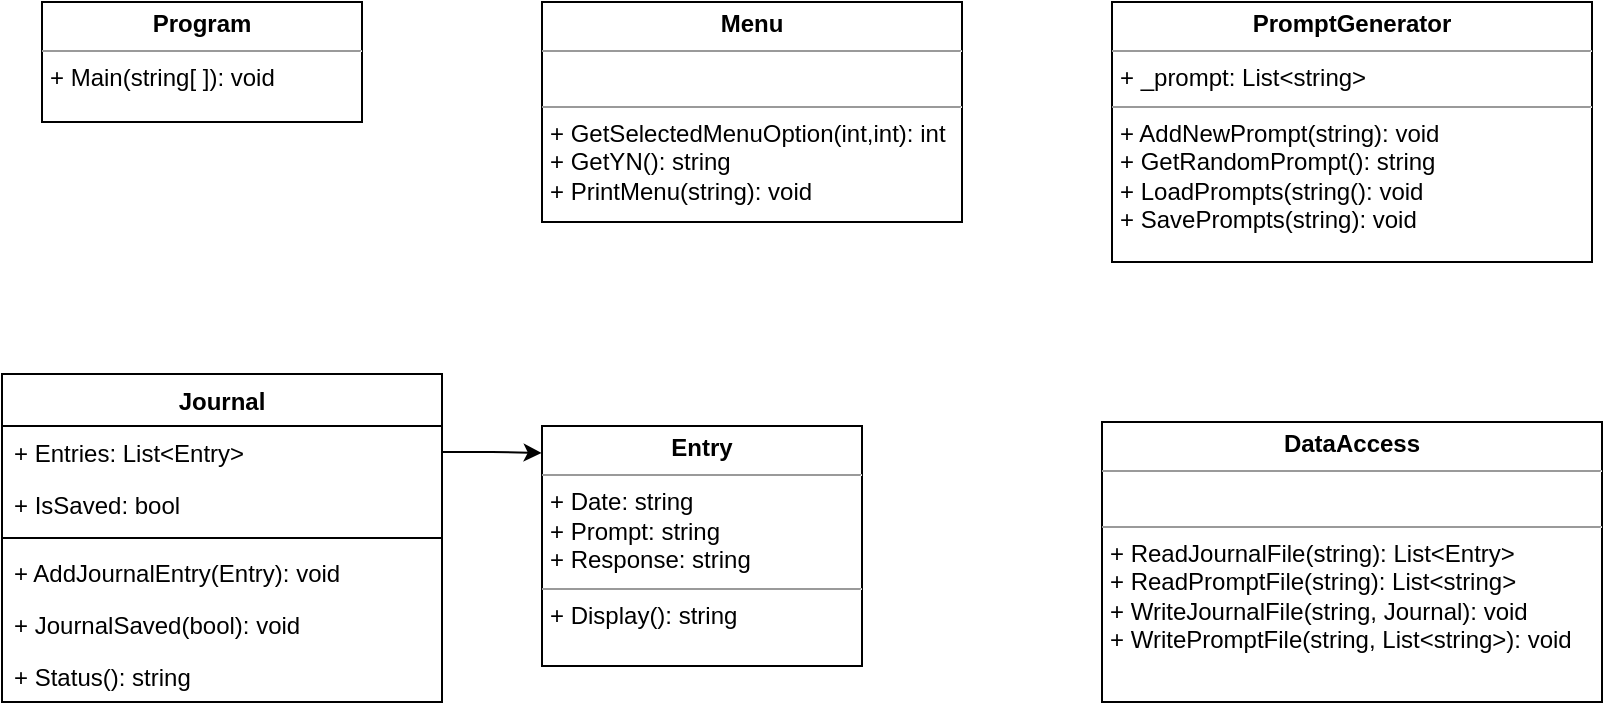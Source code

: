 <mxfile version="19.0.3" type="device"><diagram id="C5RBs43oDa-KdzZeNtuy" name="Page-1"><mxGraphModel dx="1291" dy="773" grid="1" gridSize="10" guides="1" tooltips="1" connect="1" arrows="1" fold="1" page="1" pageScale="1" pageWidth="827" pageHeight="1169" math="0" shadow="0"><root><mxCell id="WIyWlLk6GJQsqaUBKTNV-0"/><mxCell id="WIyWlLk6GJQsqaUBKTNV-1" parent="WIyWlLk6GJQsqaUBKTNV-0"/><mxCell id="LCdAQ6O_-ofpUmOxNfDg-0" value="Journal" style="swimlane;fontStyle=1;align=center;verticalAlign=top;childLayout=stackLayout;horizontal=1;startSize=26;horizontalStack=0;resizeParent=1;resizeParentMax=0;resizeLast=0;collapsible=1;marginBottom=0;" vertex="1" parent="WIyWlLk6GJQsqaUBKTNV-1"><mxGeometry x="100" y="286" width="220" height="164" as="geometry"><mxRectangle x="120" y="320" width="80" height="26" as="alternateBounds"/></mxGeometry></mxCell><mxCell id="LCdAQ6O_-ofpUmOxNfDg-1" value="+ Entries: List&lt;Entry&gt;&#10;" style="text;strokeColor=none;fillColor=none;align=left;verticalAlign=top;spacingLeft=4;spacingRight=4;overflow=hidden;rotatable=0;points=[[0,0.5],[1,0.5]];portConstraint=eastwest;" vertex="1" parent="LCdAQ6O_-ofpUmOxNfDg-0"><mxGeometry y="26" width="220" height="26" as="geometry"/></mxCell><mxCell id="LCdAQ6O_-ofpUmOxNfDg-5" value="+ IsSaved: bool&#10;" style="text;strokeColor=none;fillColor=none;align=left;verticalAlign=top;spacingLeft=4;spacingRight=4;overflow=hidden;rotatable=0;points=[[0,0.5],[1,0.5]];portConstraint=eastwest;" vertex="1" parent="LCdAQ6O_-ofpUmOxNfDg-0"><mxGeometry y="52" width="220" height="26" as="geometry"/></mxCell><mxCell id="LCdAQ6O_-ofpUmOxNfDg-2" value="" style="line;strokeWidth=1;fillColor=none;align=left;verticalAlign=middle;spacingTop=-1;spacingLeft=3;spacingRight=3;rotatable=0;labelPosition=right;points=[];portConstraint=eastwest;" vertex="1" parent="LCdAQ6O_-ofpUmOxNfDg-0"><mxGeometry y="78" width="220" height="8" as="geometry"/></mxCell><mxCell id="LCdAQ6O_-ofpUmOxNfDg-3" value="+ AddJournalEntry(Entry): void" style="text;strokeColor=none;fillColor=none;align=left;verticalAlign=top;spacingLeft=4;spacingRight=4;overflow=hidden;rotatable=0;points=[[0,0.5],[1,0.5]];portConstraint=eastwest;" vertex="1" parent="LCdAQ6O_-ofpUmOxNfDg-0"><mxGeometry y="86" width="220" height="26" as="geometry"/></mxCell><mxCell id="LCdAQ6O_-ofpUmOxNfDg-6" value="+ JournalSaved(bool): void" style="text;strokeColor=none;fillColor=none;align=left;verticalAlign=top;spacingLeft=4;spacingRight=4;overflow=hidden;rotatable=0;points=[[0,0.5],[1,0.5]];portConstraint=eastwest;" vertex="1" parent="LCdAQ6O_-ofpUmOxNfDg-0"><mxGeometry y="112" width="220" height="26" as="geometry"/></mxCell><mxCell id="LCdAQ6O_-ofpUmOxNfDg-7" value="+ Status(): string" style="text;strokeColor=none;fillColor=none;align=left;verticalAlign=top;spacingLeft=4;spacingRight=4;overflow=hidden;rotatable=0;points=[[0,0.5],[1,0.5]];portConstraint=eastwest;" vertex="1" parent="LCdAQ6O_-ofpUmOxNfDg-0"><mxGeometry y="138" width="220" height="26" as="geometry"/></mxCell><mxCell id="LCdAQ6O_-ofpUmOxNfDg-8" value="&lt;p style=&quot;margin:0px;margin-top:4px;text-align:center;&quot;&gt;&lt;b&gt;Entry&lt;/b&gt;&lt;/p&gt;&lt;hr size=&quot;1&quot;&gt;&lt;p style=&quot;margin:0px;margin-left:4px;&quot;&gt;+ Date: string&lt;/p&gt;&lt;p style=&quot;margin:0px;margin-left:4px;&quot;&gt;+ Prompt: string&lt;br&gt;&lt;/p&gt;&lt;p style=&quot;margin:0px;margin-left:4px;&quot;&gt;+ Response: string&lt;/p&gt;&lt;hr size=&quot;1&quot;&gt;&lt;p style=&quot;margin:0px;margin-left:4px;&quot;&gt;+ Display(): string&lt;/p&gt;" style="verticalAlign=top;align=left;overflow=fill;fontSize=12;fontFamily=Helvetica;html=1;" vertex="1" parent="WIyWlLk6GJQsqaUBKTNV-1"><mxGeometry x="370" y="312" width="160" height="120" as="geometry"/></mxCell><mxCell id="LCdAQ6O_-ofpUmOxNfDg-14" style="edgeStyle=orthogonalEdgeStyle;rounded=0;orthogonalLoop=1;jettySize=auto;html=1;entryX=-0.001;entryY=0.112;entryDx=0;entryDy=0;entryPerimeter=0;" edge="1" parent="WIyWlLk6GJQsqaUBKTNV-1" source="LCdAQ6O_-ofpUmOxNfDg-1" target="LCdAQ6O_-ofpUmOxNfDg-8"><mxGeometry relative="1" as="geometry"/></mxCell><mxCell id="LCdAQ6O_-ofpUmOxNfDg-18" value="&lt;p style=&quot;margin:0px;margin-top:4px;text-align:center;&quot;&gt;&lt;b&gt;PromptGenerator&lt;/b&gt;&lt;/p&gt;&lt;hr size=&quot;1&quot;&gt;&lt;p style=&quot;margin:0px;margin-left:4px;&quot;&gt;+ _prompt: List&amp;lt;string&amp;gt;&lt;/p&gt;&lt;hr size=&quot;1&quot;&gt;&lt;p style=&quot;margin:0px;margin-left:4px;&quot;&gt;+ AddNewPrompt(string): void&lt;/p&gt;&lt;p style=&quot;margin:0px;margin-left:4px;&quot;&gt;+ GetRandomPrompt(): string&lt;br&gt;&lt;/p&gt;&lt;p style=&quot;margin:0px;margin-left:4px;&quot;&gt;+ LoadPrompts(string(): void&lt;br&gt;&lt;/p&gt;&lt;p style=&quot;margin:0px;margin-left:4px;&quot;&gt;+ SavePrompts(string): void&lt;br&gt;&lt;/p&gt;&lt;p style=&quot;margin:0px;margin-left:4px;&quot;&gt;&lt;br&gt;&lt;/p&gt;" style="verticalAlign=top;align=left;overflow=fill;fontSize=12;fontFamily=Helvetica;html=1;" vertex="1" parent="WIyWlLk6GJQsqaUBKTNV-1"><mxGeometry x="655" y="100" width="240" height="130" as="geometry"/></mxCell><mxCell id="LCdAQ6O_-ofpUmOxNfDg-19" value="&lt;p style=&quot;margin:0px;margin-top:4px;text-align:center;&quot;&gt;&lt;b&gt;Menu&lt;/b&gt;&lt;/p&gt;&lt;hr size=&quot;1&quot;&gt;&lt;p style=&quot;margin:0px;margin-left:4px;&quot;&gt;&lt;br&gt;&lt;/p&gt;&lt;hr size=&quot;1&quot;&gt;&lt;p style=&quot;margin:0px;margin-left:4px;&quot;&gt;+ GetSelectedMenuOption(int,int): int&lt;/p&gt;&lt;p style=&quot;margin:0px;margin-left:4px;&quot;&gt;&lt;span style=&quot;background-color: initial;&quot;&gt;+ GetYN(): string&lt;/span&gt;&lt;/p&gt;&lt;p style=&quot;margin:0px;margin-left:4px;&quot;&gt;+ PrintMenu(string): void&lt;br&gt;&lt;/p&gt;" style="verticalAlign=top;align=left;overflow=fill;fontSize=12;fontFamily=Helvetica;html=1;" vertex="1" parent="WIyWlLk6GJQsqaUBKTNV-1"><mxGeometry x="370" y="100" width="210" height="110" as="geometry"/></mxCell><mxCell id="LCdAQ6O_-ofpUmOxNfDg-20" value="&lt;p style=&quot;margin:0px;margin-top:4px;text-align:center;&quot;&gt;&lt;b&gt;DataAccess&lt;/b&gt;&lt;/p&gt;&lt;hr size=&quot;1&quot;&gt;&lt;p style=&quot;margin:0px;margin-left:4px;&quot;&gt;&lt;br&gt;&lt;/p&gt;&lt;hr size=&quot;1&quot;&gt;&lt;p style=&quot;margin:0px;margin-left:4px;&quot;&gt;+ ReadJournalFile(string): List&amp;lt;Entry&amp;gt;&lt;/p&gt;&lt;p style=&quot;margin:0px;margin-left:4px;&quot;&gt;+ ReadPromptFile(string): List&amp;lt;string&amp;gt;&lt;br&gt;&lt;/p&gt;&lt;p style=&quot;margin:0px;margin-left:4px;&quot;&gt;+ WriteJournalFile(string, Journal): void&lt;br&gt;&lt;/p&gt;&lt;p style=&quot;margin:0px;margin-left:4px;&quot;&gt;+ WritePromptFile(string, List&amp;lt;string&amp;gt;): void&lt;br&gt;&lt;/p&gt;" style="verticalAlign=top;align=left;overflow=fill;fontSize=12;fontFamily=Helvetica;html=1;" vertex="1" parent="WIyWlLk6GJQsqaUBKTNV-1"><mxGeometry x="650" y="310" width="250" height="140" as="geometry"/></mxCell><mxCell id="LCdAQ6O_-ofpUmOxNfDg-22" value="&lt;p style=&quot;margin:0px;margin-top:4px;text-align:center;&quot;&gt;&lt;b&gt;Program&lt;/b&gt;&lt;/p&gt;&lt;hr size=&quot;1&quot;&gt;&lt;p style=&quot;margin:0px;margin-left:4px;&quot;&gt;&lt;/p&gt;&lt;p style=&quot;margin:0px;margin-left:4px;&quot;&gt;+ Main(string[ ]): void&lt;/p&gt;" style="verticalAlign=top;align=left;overflow=fill;fontSize=12;fontFamily=Helvetica;html=1;" vertex="1" parent="WIyWlLk6GJQsqaUBKTNV-1"><mxGeometry x="120" y="100" width="160" height="60" as="geometry"/></mxCell></root></mxGraphModel></diagram></mxfile>